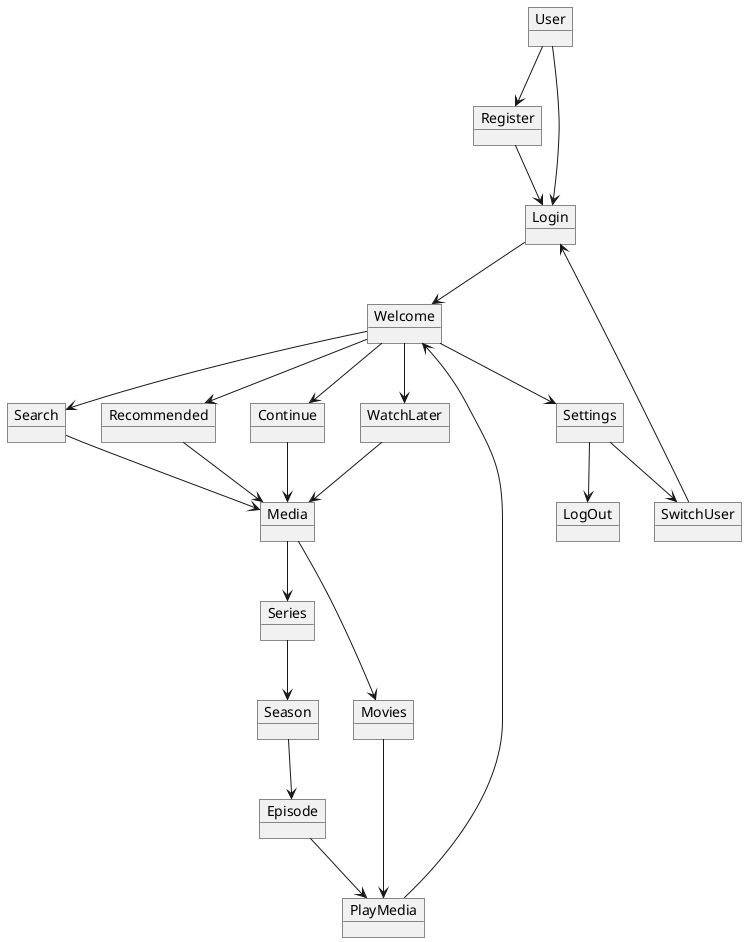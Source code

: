 @startuml

object User
object Register
object Login
object Welcome
object Search
object Recommended
object Continue
object WatchLater
object Media
object Movies
object Series
object Season
object Episode
object PlayMedia
object LogOut
object Settings
object SwitchUser
User --> Register
User --> Login
Register --> Login
Login --> Welcome
Welcome --> Search
Welcome --> Recommended
Welcome --> WatchLater
Welcome --> Continue
Search --> Media
Recommended --> Media
WatchLater  --> Media
Continue --> Media
Media --> Movies
Movies --> PlayMedia
Media --> Series
Series --> Season
Season --> Episode
Episode --> PlayMedia
PlayMedia --> Welcome
Welcome --> Settings
Settings --> LogOut
Settings --> SwitchUser
SwitchUser --> Login


@enduml